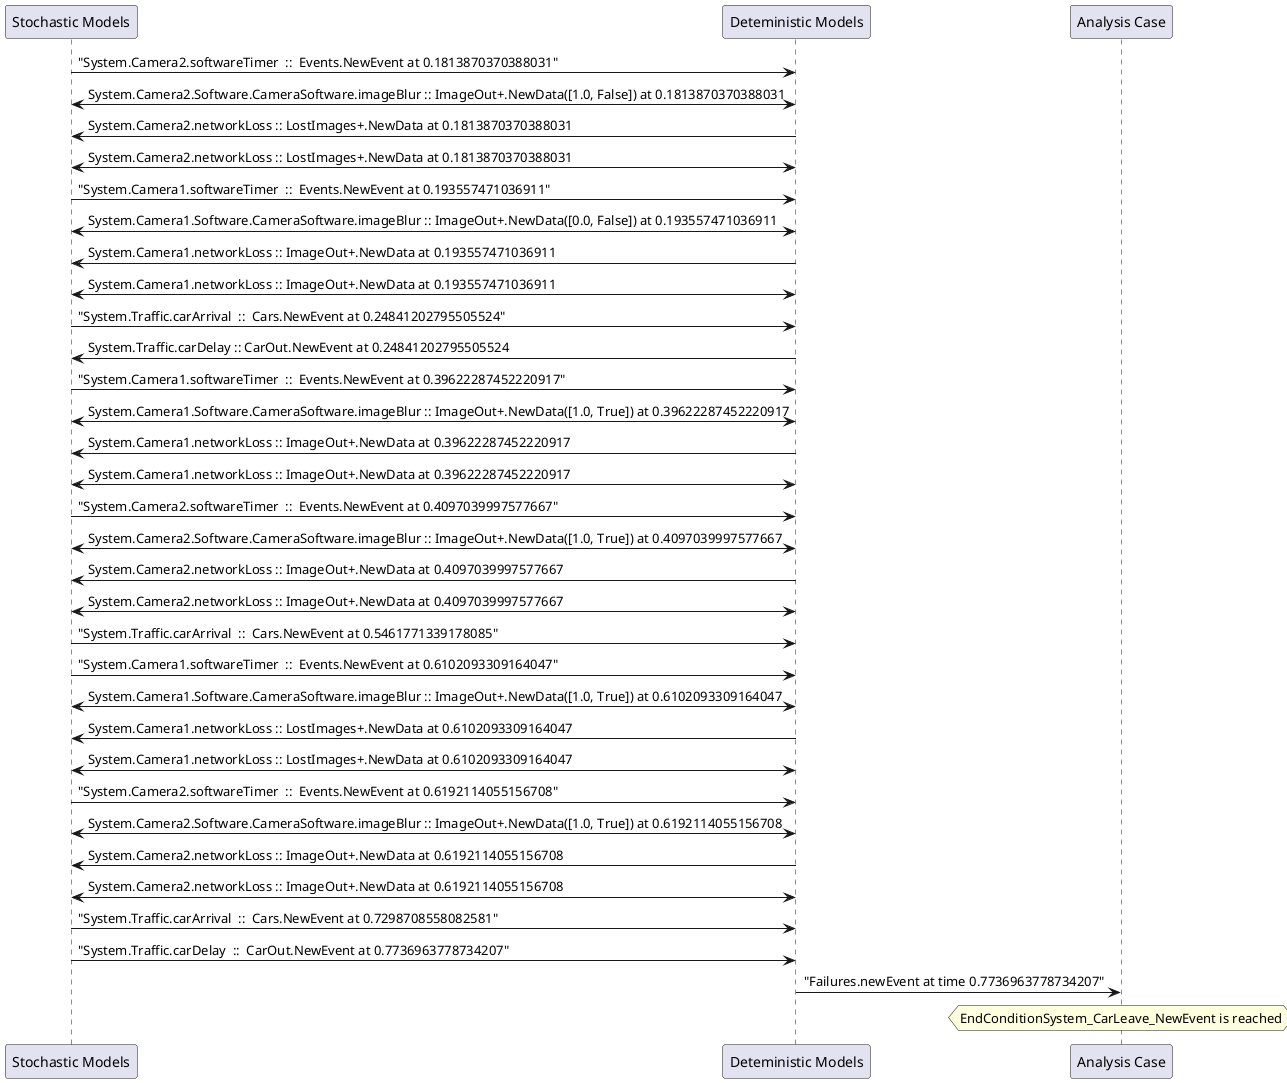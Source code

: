 
	@startuml
	participant "Stochastic Models" as stochmodel
	participant "Deteministic Models" as detmodel
	participant "Analysis Case" as analysis
	{16021_stop} stochmodel -> detmodel : "System.Camera2.softwareTimer  ::  Events.NewEvent at 0.1813870370388031"
detmodel <-> stochmodel : System.Camera2.Software.CameraSoftware.imageBlur :: ImageOut+.NewData([1.0, False]) at 0.1813870370388031
detmodel -> stochmodel : System.Camera2.networkLoss :: LostImages+.NewData at 0.1813870370388031
detmodel <-> stochmodel : System.Camera2.networkLoss :: LostImages+.NewData at 0.1813870370388031
{16006_stop} stochmodel -> detmodel : "System.Camera1.softwareTimer  ::  Events.NewEvent at 0.193557471036911"
detmodel <-> stochmodel : System.Camera1.Software.CameraSoftware.imageBlur :: ImageOut+.NewData([0.0, False]) at 0.193557471036911
detmodel -> stochmodel : System.Camera1.networkLoss :: ImageOut+.NewData at 0.193557471036911
detmodel <-> stochmodel : System.Camera1.networkLoss :: ImageOut+.NewData at 0.193557471036911
{16036_stop} stochmodel -> detmodel : "System.Traffic.carArrival  ::  Cars.NewEvent at 0.24841202795505524"
{16046_start} detmodel -> stochmodel : System.Traffic.carDelay :: CarOut.NewEvent at 0.24841202795505524
{16007_stop} stochmodel -> detmodel : "System.Camera1.softwareTimer  ::  Events.NewEvent at 0.39622287452220917"
detmodel <-> stochmodel : System.Camera1.Software.CameraSoftware.imageBlur :: ImageOut+.NewData([1.0, True]) at 0.39622287452220917
detmodel -> stochmodel : System.Camera1.networkLoss :: ImageOut+.NewData at 0.39622287452220917
detmodel <-> stochmodel : System.Camera1.networkLoss :: ImageOut+.NewData at 0.39622287452220917
{16022_stop} stochmodel -> detmodel : "System.Camera2.softwareTimer  ::  Events.NewEvent at 0.4097039997577667"
detmodel <-> stochmodel : System.Camera2.Software.CameraSoftware.imageBlur :: ImageOut+.NewData([1.0, True]) at 0.4097039997577667
detmodel -> stochmodel : System.Camera2.networkLoss :: ImageOut+.NewData at 0.4097039997577667
detmodel <-> stochmodel : System.Camera2.networkLoss :: ImageOut+.NewData at 0.4097039997577667
{16037_stop} stochmodel -> detmodel : "System.Traffic.carArrival  ::  Cars.NewEvent at 0.5461771339178085"
{16008_stop} stochmodel -> detmodel : "System.Camera1.softwareTimer  ::  Events.NewEvent at 0.6102093309164047"
detmodel <-> stochmodel : System.Camera1.Software.CameraSoftware.imageBlur :: ImageOut+.NewData([1.0, True]) at 0.6102093309164047
detmodel -> stochmodel : System.Camera1.networkLoss :: LostImages+.NewData at 0.6102093309164047
detmodel <-> stochmodel : System.Camera1.networkLoss :: LostImages+.NewData at 0.6102093309164047
{16023_stop} stochmodel -> detmodel : "System.Camera2.softwareTimer  ::  Events.NewEvent at 0.6192114055156708"
detmodel <-> stochmodel : System.Camera2.Software.CameraSoftware.imageBlur :: ImageOut+.NewData([1.0, True]) at 0.6192114055156708
detmodel -> stochmodel : System.Camera2.networkLoss :: ImageOut+.NewData at 0.6192114055156708
detmodel <-> stochmodel : System.Camera2.networkLoss :: ImageOut+.NewData at 0.6192114055156708
{16038_stop} stochmodel -> detmodel : "System.Traffic.carArrival  ::  Cars.NewEvent at 0.7298708558082581"
{16046_stop} stochmodel -> detmodel : "System.Traffic.carDelay  ::  CarOut.NewEvent at 0.7736963778734207"
{16046_start} <-> {16046_stop} : delay
detmodel -> analysis : "Failures.newEvent at time 0.7736963778734207"
hnote over analysis 
EndConditionSystem_CarLeave_NewEvent is reached
endnote
@enduml